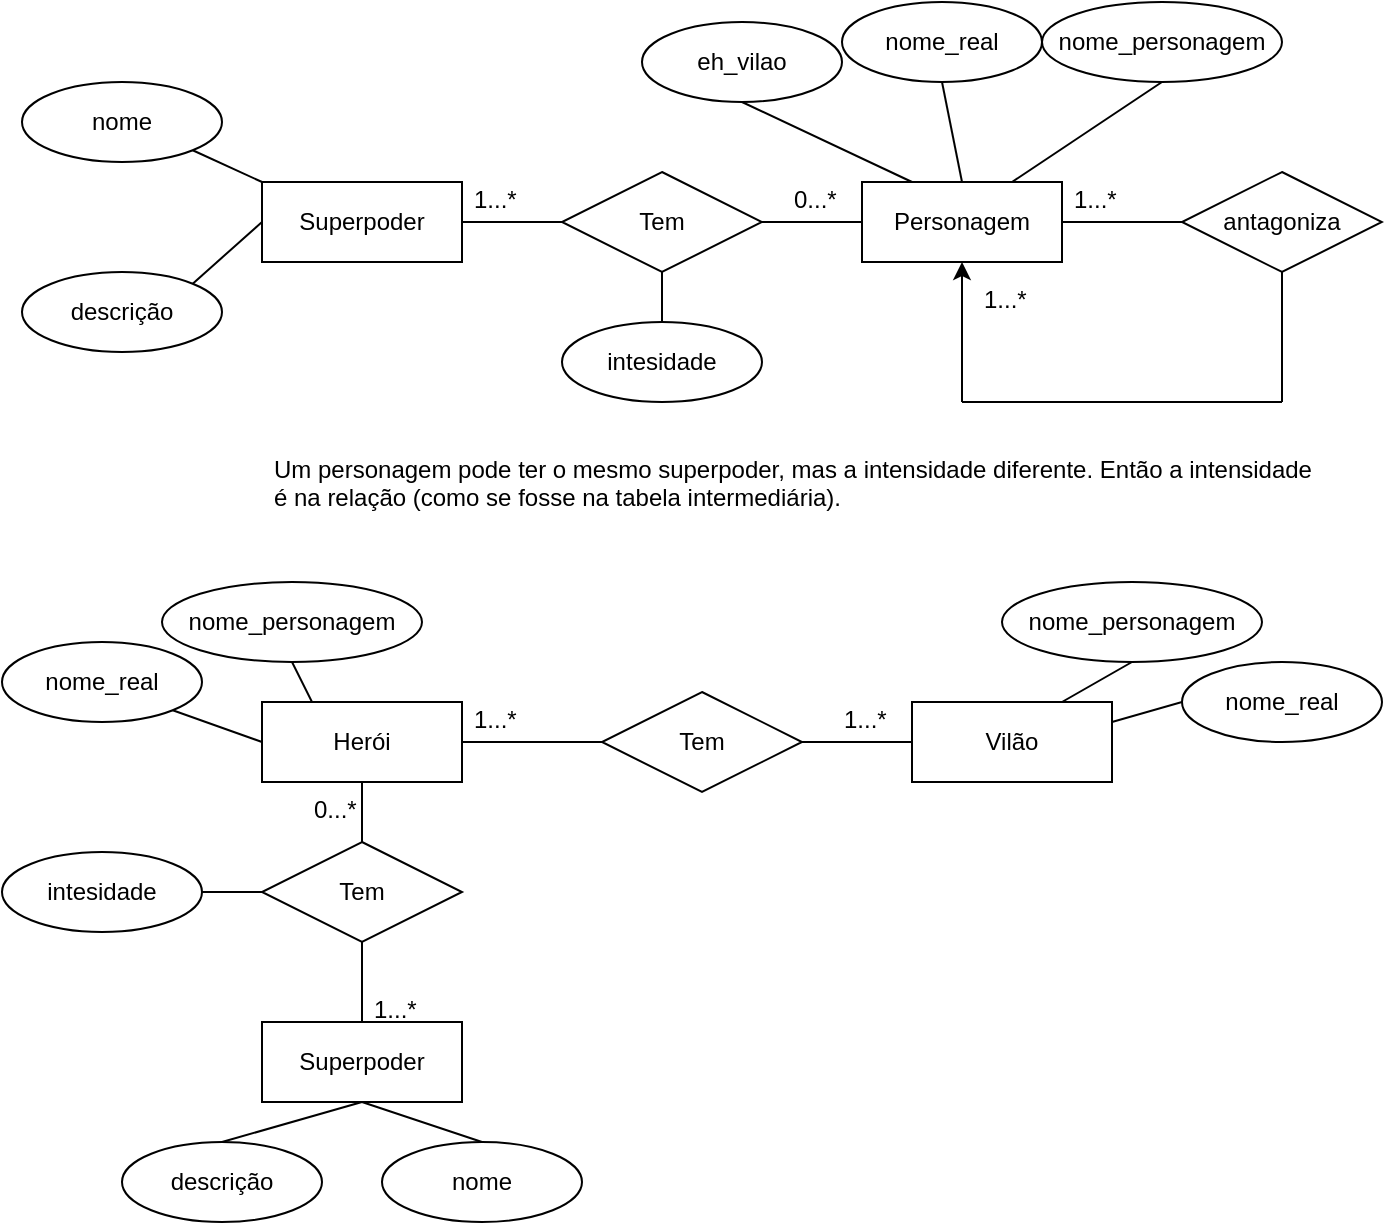 <mxfile version="20.6.0" type="device"><diagram id="7_4YaZdC-OwjwntUnuQt" name="Página-1"><mxGraphModel dx="1975" dy="593" grid="1" gridSize="10" guides="1" tooltips="1" connect="1" arrows="1" fold="1" page="1" pageScale="1" pageWidth="291" pageHeight="413" math="0" shadow="0"><root><mxCell id="0"/><mxCell id="1" parent="0"/><mxCell id="3Fl6LKHt1nz9JYRd7z60-1" value="Personagem" style="whiteSpace=wrap;html=1;align=center;" vertex="1" parent="1"><mxGeometry x="-200" y="110" width="100" height="40" as="geometry"/></mxCell><mxCell id="3Fl6LKHt1nz9JYRd7z60-2" value="Superpoder" style="whiteSpace=wrap;html=1;align=center;" vertex="1" parent="1"><mxGeometry x="-500" y="110" width="100" height="40" as="geometry"/></mxCell><mxCell id="3Fl6LKHt1nz9JYRd7z60-3" value="nome_real" style="ellipse;whiteSpace=wrap;html=1;align=center;" vertex="1" parent="1"><mxGeometry x="-210" y="20" width="100" height="40" as="geometry"/></mxCell><mxCell id="3Fl6LKHt1nz9JYRd7z60-4" value="nome_personagem" style="ellipse;whiteSpace=wrap;html=1;align=center;" vertex="1" parent="1"><mxGeometry x="-110" y="20" width="120" height="40" as="geometry"/></mxCell><mxCell id="3Fl6LKHt1nz9JYRd7z60-5" value="antagoniza" style="shape=rhombus;perimeter=rhombusPerimeter;whiteSpace=wrap;html=1;align=center;" vertex="1" parent="1"><mxGeometry x="-40" y="105" width="100" height="50" as="geometry"/></mxCell><mxCell id="3Fl6LKHt1nz9JYRd7z60-6" value="" style="endArrow=none;html=1;rounded=0;entryX=0;entryY=0.5;entryDx=0;entryDy=0;" edge="1" parent="1" target="3Fl6LKHt1nz9JYRd7z60-5"><mxGeometry relative="1" as="geometry"><mxPoint x="-100" y="130" as="sourcePoint"/><mxPoint x="60" y="130" as="targetPoint"/></mxGeometry></mxCell><mxCell id="3Fl6LKHt1nz9JYRd7z60-12" value="eh_vilao" style="ellipse;whiteSpace=wrap;html=1;align=center;" vertex="1" parent="1"><mxGeometry x="-310" y="30" width="100" height="40" as="geometry"/></mxCell><mxCell id="3Fl6LKHt1nz9JYRd7z60-14" value="" style="endArrow=none;html=1;rounded=0;exitX=0.5;exitY=1;exitDx=0;exitDy=0;entryX=0.25;entryY=0;entryDx=0;entryDy=0;" edge="1" parent="1" source="3Fl6LKHt1nz9JYRd7z60-12" target="3Fl6LKHt1nz9JYRd7z60-1"><mxGeometry width="50" height="50" relative="1" as="geometry"><mxPoint x="-220" y="250" as="sourcePoint"/><mxPoint x="-170" y="200" as="targetPoint"/></mxGeometry></mxCell><mxCell id="3Fl6LKHt1nz9JYRd7z60-15" value="" style="endArrow=none;html=1;rounded=0;entryX=0.5;entryY=1;entryDx=0;entryDy=0;exitX=0.5;exitY=0;exitDx=0;exitDy=0;" edge="1" parent="1" source="3Fl6LKHt1nz9JYRd7z60-1" target="3Fl6LKHt1nz9JYRd7z60-3"><mxGeometry width="50" height="50" relative="1" as="geometry"><mxPoint x="-20" y="280" as="sourcePoint"/><mxPoint x="30" y="230" as="targetPoint"/></mxGeometry></mxCell><mxCell id="3Fl6LKHt1nz9JYRd7z60-16" value="" style="endArrow=none;html=1;rounded=0;entryX=0.5;entryY=1;entryDx=0;entryDy=0;exitX=0.75;exitY=0;exitDx=0;exitDy=0;" edge="1" parent="1" source="3Fl6LKHt1nz9JYRd7z60-1" target="3Fl6LKHt1nz9JYRd7z60-4"><mxGeometry width="50" height="50" relative="1" as="geometry"><mxPoint x="-130" y="280" as="sourcePoint"/><mxPoint x="-80" y="230" as="targetPoint"/></mxGeometry></mxCell><mxCell id="3Fl6LKHt1nz9JYRd7z60-18" value="" style="endArrow=classic;html=1;rounded=0;entryX=0.5;entryY=1;entryDx=0;entryDy=0;" edge="1" parent="1" target="3Fl6LKHt1nz9JYRd7z60-1"><mxGeometry width="50" height="50" relative="1" as="geometry"><mxPoint x="-150" y="220" as="sourcePoint"/><mxPoint x="-110" y="170" as="targetPoint"/></mxGeometry></mxCell><mxCell id="3Fl6LKHt1nz9JYRd7z60-19" value="" style="endArrow=none;html=1;rounded=0;" edge="1" parent="1"><mxGeometry width="50" height="50" relative="1" as="geometry"><mxPoint x="-150" y="220" as="sourcePoint"/><mxPoint x="10" y="220" as="targetPoint"/></mxGeometry></mxCell><mxCell id="3Fl6LKHt1nz9JYRd7z60-20" value="" style="endArrow=none;html=1;rounded=0;entryX=0.5;entryY=1;entryDx=0;entryDy=0;" edge="1" parent="1" target="3Fl6LKHt1nz9JYRd7z60-5"><mxGeometry width="50" height="50" relative="1" as="geometry"><mxPoint x="10" y="220" as="sourcePoint"/><mxPoint x="70" y="230" as="targetPoint"/></mxGeometry></mxCell><mxCell id="3Fl6LKHt1nz9JYRd7z60-21" value="Tem" style="shape=rhombus;perimeter=rhombusPerimeter;whiteSpace=wrap;html=1;align=center;" vertex="1" parent="1"><mxGeometry x="-350" y="105" width="100" height="50" as="geometry"/></mxCell><mxCell id="3Fl6LKHt1nz9JYRd7z60-22" value="" style="endArrow=none;html=1;rounded=0;exitX=1;exitY=0.5;exitDx=0;exitDy=0;entryX=0;entryY=0.5;entryDx=0;entryDy=0;" edge="1" parent="1" source="3Fl6LKHt1nz9JYRd7z60-2" target="3Fl6LKHt1nz9JYRd7z60-21"><mxGeometry width="50" height="50" relative="1" as="geometry"><mxPoint x="-390" y="190" as="sourcePoint"/><mxPoint x="-340" y="140" as="targetPoint"/></mxGeometry></mxCell><mxCell id="3Fl6LKHt1nz9JYRd7z60-23" value="" style="endArrow=none;html=1;rounded=0;exitX=1;exitY=0.5;exitDx=0;exitDy=0;entryX=0;entryY=0.5;entryDx=0;entryDy=0;" edge="1" parent="1" source="3Fl6LKHt1nz9JYRd7z60-21" target="3Fl6LKHt1nz9JYRd7z60-1"><mxGeometry width="50" height="50" relative="1" as="geometry"><mxPoint x="-230" y="320" as="sourcePoint"/><mxPoint x="-180" y="270" as="targetPoint"/></mxGeometry></mxCell><mxCell id="3Fl6LKHt1nz9JYRd7z60-25" value="intesidade" style="ellipse;whiteSpace=wrap;html=1;align=center;" vertex="1" parent="1"><mxGeometry x="-350" y="180" width="100" height="40" as="geometry"/></mxCell><mxCell id="3Fl6LKHt1nz9JYRd7z60-26" value="Um personagem pode ter o mesmo superpoder, mas a intensidade diferente. Então a intensidade&#10;é na relação (como se fosse na tabela intermediária)." style="text;strokeColor=none;fillColor=none;spacingLeft=4;spacingRight=4;overflow=hidden;rotatable=0;points=[[0,0.5],[1,0.5]];portConstraint=eastwest;fontSize=12;" vertex="1" parent="1"><mxGeometry x="-500" y="240" width="541" height="50" as="geometry"/></mxCell><mxCell id="3Fl6LKHt1nz9JYRd7z60-27" value="" style="endArrow=none;html=1;rounded=0;entryX=0.5;entryY=1;entryDx=0;entryDy=0;exitX=0.5;exitY=0;exitDx=0;exitDy=0;" edge="1" parent="1" source="3Fl6LKHt1nz9JYRd7z60-25" target="3Fl6LKHt1nz9JYRd7z60-21"><mxGeometry width="50" height="50" relative="1" as="geometry"><mxPoint x="-280" y="380" as="sourcePoint"/><mxPoint x="-230" y="330" as="targetPoint"/></mxGeometry></mxCell><mxCell id="3Fl6LKHt1nz9JYRd7z60-28" value="1...*" style="text;strokeColor=none;fillColor=none;spacingLeft=4;spacingRight=4;overflow=hidden;rotatable=0;points=[[0,0.5],[1,0.5]];portConstraint=eastwest;fontSize=12;" vertex="1" parent="1"><mxGeometry x="-145" y="155" width="40" height="30" as="geometry"/></mxCell><mxCell id="3Fl6LKHt1nz9JYRd7z60-29" value="1...*" style="text;strokeColor=none;fillColor=none;spacingLeft=4;spacingRight=4;overflow=hidden;rotatable=0;points=[[0,0.5],[1,0.5]];portConstraint=eastwest;fontSize=12;" vertex="1" parent="1"><mxGeometry x="-100" y="105" width="40" height="30" as="geometry"/></mxCell><mxCell id="3Fl6LKHt1nz9JYRd7z60-30" value="1...*" style="text;strokeColor=none;fillColor=none;spacingLeft=4;spacingRight=4;overflow=hidden;rotatable=0;points=[[0,0.5],[1,0.5]];portConstraint=eastwest;fontSize=12;" vertex="1" parent="1"><mxGeometry x="-400" y="105" width="40" height="30" as="geometry"/></mxCell><mxCell id="3Fl6LKHt1nz9JYRd7z60-31" value="0...*" style="text;strokeColor=none;fillColor=none;spacingLeft=4;spacingRight=4;overflow=hidden;rotatable=0;points=[[0,0.5],[1,0.5]];portConstraint=eastwest;fontSize=12;" vertex="1" parent="1"><mxGeometry x="-240" y="105" width="40" height="30" as="geometry"/></mxCell><mxCell id="3Fl6LKHt1nz9JYRd7z60-32" value="Herói" style="whiteSpace=wrap;html=1;align=center;" vertex="1" parent="1"><mxGeometry x="-500" y="370" width="100" height="40" as="geometry"/></mxCell><mxCell id="3Fl6LKHt1nz9JYRd7z60-33" value="Vilão" style="whiteSpace=wrap;html=1;align=center;" vertex="1" parent="1"><mxGeometry x="-175" y="370" width="100" height="40" as="geometry"/></mxCell><mxCell id="3Fl6LKHt1nz9JYRd7z60-34" value="Tem" style="shape=rhombus;perimeter=rhombusPerimeter;whiteSpace=wrap;html=1;align=center;" vertex="1" parent="1"><mxGeometry x="-330" y="365" width="100" height="50" as="geometry"/></mxCell><mxCell id="3Fl6LKHt1nz9JYRd7z60-35" value="" style="endArrow=none;html=1;rounded=0;exitX=1;exitY=0.5;exitDx=0;exitDy=0;entryX=0;entryY=0.5;entryDx=0;entryDy=0;" edge="1" parent="1" source="3Fl6LKHt1nz9JYRd7z60-32" target="3Fl6LKHt1nz9JYRd7z60-34"><mxGeometry width="50" height="50" relative="1" as="geometry"><mxPoint x="-390" y="420" as="sourcePoint"/><mxPoint x="-340" y="370" as="targetPoint"/></mxGeometry></mxCell><mxCell id="3Fl6LKHt1nz9JYRd7z60-36" value="" style="endArrow=none;html=1;rounded=0;entryX=1;entryY=0.5;entryDx=0;entryDy=0;exitX=0;exitY=0.5;exitDx=0;exitDy=0;" edge="1" parent="1" source="3Fl6LKHt1nz9JYRd7z60-33" target="3Fl6LKHt1nz9JYRd7z60-34"><mxGeometry width="50" height="50" relative="1" as="geometry"><mxPoint x="-370" y="510" as="sourcePoint"/><mxPoint x="-320" y="460" as="targetPoint"/></mxGeometry></mxCell><mxCell id="3Fl6LKHt1nz9JYRd7z60-37" value="nome_real" style="ellipse;whiteSpace=wrap;html=1;align=center;" vertex="1" parent="1"><mxGeometry x="-630" y="340" width="100" height="40" as="geometry"/></mxCell><mxCell id="3Fl6LKHt1nz9JYRd7z60-39" value="nome_personagem" style="ellipse;whiteSpace=wrap;html=1;align=center;" vertex="1" parent="1"><mxGeometry x="-550" y="310" width="130" height="40" as="geometry"/></mxCell><mxCell id="3Fl6LKHt1nz9JYRd7z60-40" value="nome_personagem" style="ellipse;whiteSpace=wrap;html=1;align=center;" vertex="1" parent="1"><mxGeometry x="-130" y="310" width="130" height="40" as="geometry"/></mxCell><mxCell id="3Fl6LKHt1nz9JYRd7z60-41" value="nome_real" style="ellipse;whiteSpace=wrap;html=1;align=center;" vertex="1" parent="1"><mxGeometry x="-40" y="350" width="100" height="40" as="geometry"/></mxCell><mxCell id="3Fl6LKHt1nz9JYRd7z60-42" value="1...*" style="text;strokeColor=none;fillColor=none;spacingLeft=4;spacingRight=4;overflow=hidden;rotatable=0;points=[[0,0.5],[1,0.5]];portConstraint=eastwest;fontSize=12;" vertex="1" parent="1"><mxGeometry x="-400" y="365" width="40" height="30" as="geometry"/></mxCell><mxCell id="3Fl6LKHt1nz9JYRd7z60-43" value="1...*" style="text;strokeColor=none;fillColor=none;spacingLeft=4;spacingRight=4;overflow=hidden;rotatable=0;points=[[0,0.5],[1,0.5]];portConstraint=eastwest;fontSize=12;" vertex="1" parent="1"><mxGeometry x="-215" y="365" width="40" height="30" as="geometry"/></mxCell><mxCell id="3Fl6LKHt1nz9JYRd7z60-45" value="" style="endArrow=none;html=1;rounded=0;entryX=1;entryY=1;entryDx=0;entryDy=0;exitX=0;exitY=0.5;exitDx=0;exitDy=0;" edge="1" parent="1" source="3Fl6LKHt1nz9JYRd7z60-32" target="3Fl6LKHt1nz9JYRd7z60-37"><mxGeometry width="50" height="50" relative="1" as="geometry"><mxPoint x="-540" y="530" as="sourcePoint"/><mxPoint x="-490" y="480" as="targetPoint"/></mxGeometry></mxCell><mxCell id="3Fl6LKHt1nz9JYRd7z60-46" value="" style="endArrow=none;html=1;rounded=0;entryX=0.5;entryY=1;entryDx=0;entryDy=0;exitX=0.25;exitY=0;exitDx=0;exitDy=0;" edge="1" parent="1" source="3Fl6LKHt1nz9JYRd7z60-32" target="3Fl6LKHt1nz9JYRd7z60-39"><mxGeometry width="50" height="50" relative="1" as="geometry"><mxPoint x="-390" y="370" as="sourcePoint"/><mxPoint x="-340" y="320" as="targetPoint"/></mxGeometry></mxCell><mxCell id="3Fl6LKHt1nz9JYRd7z60-47" value="" style="endArrow=none;html=1;rounded=0;entryX=0;entryY=0.5;entryDx=0;entryDy=0;exitX=1;exitY=0.25;exitDx=0;exitDy=0;" edge="1" parent="1" source="3Fl6LKHt1nz9JYRd7z60-33" target="3Fl6LKHt1nz9JYRd7z60-41"><mxGeometry width="50" height="50" relative="1" as="geometry"><mxPoint x="50" y="560" as="sourcePoint"/><mxPoint x="100" y="510" as="targetPoint"/></mxGeometry></mxCell><mxCell id="3Fl6LKHt1nz9JYRd7z60-48" value="" style="endArrow=none;html=1;rounded=0;entryX=0.5;entryY=1;entryDx=0;entryDy=0;exitX=0.75;exitY=0;exitDx=0;exitDy=0;" edge="1" parent="1" source="3Fl6LKHt1nz9JYRd7z60-33" target="3Fl6LKHt1nz9JYRd7z60-40"><mxGeometry width="50" height="50" relative="1" as="geometry"><mxPoint x="-90" y="530" as="sourcePoint"/><mxPoint x="-40" y="480" as="targetPoint"/></mxGeometry></mxCell><mxCell id="3Fl6LKHt1nz9JYRd7z60-49" value="Tem" style="shape=rhombus;perimeter=rhombusPerimeter;whiteSpace=wrap;html=1;align=center;" vertex="1" parent="1"><mxGeometry x="-500" y="440" width="100" height="50" as="geometry"/></mxCell><mxCell id="3Fl6LKHt1nz9JYRd7z60-50" value="Superpoder" style="whiteSpace=wrap;html=1;align=center;" vertex="1" parent="1"><mxGeometry x="-500" y="530" width="100" height="40" as="geometry"/></mxCell><mxCell id="3Fl6LKHt1nz9JYRd7z60-51" value="" style="endArrow=none;html=1;rounded=0;entryX=0.5;entryY=1;entryDx=0;entryDy=0;" edge="1" parent="1" source="3Fl6LKHt1nz9JYRd7z60-49" target="3Fl6LKHt1nz9JYRd7z60-32"><mxGeometry width="50" height="50" relative="1" as="geometry"><mxPoint x="-560" y="520" as="sourcePoint"/><mxPoint x="-510" y="470" as="targetPoint"/></mxGeometry></mxCell><mxCell id="3Fl6LKHt1nz9JYRd7z60-52" value="" style="endArrow=none;html=1;rounded=0;entryX=0.5;entryY=1;entryDx=0;entryDy=0;exitX=0.5;exitY=0;exitDx=0;exitDy=0;" edge="1" parent="1" source="3Fl6LKHt1nz9JYRd7z60-50" target="3Fl6LKHt1nz9JYRd7z60-49"><mxGeometry width="50" height="50" relative="1" as="geometry"><mxPoint x="-580" y="560" as="sourcePoint"/><mxPoint x="-530" y="510" as="targetPoint"/></mxGeometry></mxCell><mxCell id="3Fl6LKHt1nz9JYRd7z60-53" value="intesidade" style="ellipse;whiteSpace=wrap;html=1;align=center;" vertex="1" parent="1"><mxGeometry x="-630" y="445" width="100" height="40" as="geometry"/></mxCell><mxCell id="3Fl6LKHt1nz9JYRd7z60-55" value="" style="endArrow=none;html=1;rounded=0;entryX=0;entryY=0.5;entryDx=0;entryDy=0;exitX=1;exitY=0.5;exitDx=0;exitDy=0;" edge="1" parent="1" source="3Fl6LKHt1nz9JYRd7z60-53" target="3Fl6LKHt1nz9JYRd7z60-49"><mxGeometry width="50" height="50" relative="1" as="geometry"><mxPoint x="-600" y="570" as="sourcePoint"/><mxPoint x="-550" y="520" as="targetPoint"/></mxGeometry></mxCell><mxCell id="3Fl6LKHt1nz9JYRd7z60-56" value="1...*" style="text;strokeColor=none;fillColor=none;spacingLeft=4;spacingRight=4;overflow=hidden;rotatable=0;points=[[0,0.5],[1,0.5]];portConstraint=eastwest;fontSize=12;" vertex="1" parent="1"><mxGeometry x="-450" y="510" width="40" height="30" as="geometry"/></mxCell><mxCell id="3Fl6LKHt1nz9JYRd7z60-57" value="0...*" style="text;strokeColor=none;fillColor=none;spacingLeft=4;spacingRight=4;overflow=hidden;rotatable=0;points=[[0,0.5],[1,0.5]];portConstraint=eastwest;fontSize=12;" vertex="1" parent="1"><mxGeometry x="-480" y="410" width="40" height="30" as="geometry"/></mxCell><mxCell id="3Fl6LKHt1nz9JYRd7z60-58" value="descrição" style="ellipse;whiteSpace=wrap;html=1;align=center;" vertex="1" parent="1"><mxGeometry x="-570" y="590" width="100" height="40" as="geometry"/></mxCell><mxCell id="3Fl6LKHt1nz9JYRd7z60-59" value="nome" style="ellipse;whiteSpace=wrap;html=1;align=center;" vertex="1" parent="1"><mxGeometry x="-440" y="590" width="100" height="40" as="geometry"/></mxCell><mxCell id="3Fl6LKHt1nz9JYRd7z60-60" value="" style="endArrow=none;html=1;rounded=0;entryX=0.5;entryY=1;entryDx=0;entryDy=0;exitX=0.5;exitY=0;exitDx=0;exitDy=0;" edge="1" parent="1" source="3Fl6LKHt1nz9JYRd7z60-58" target="3Fl6LKHt1nz9JYRd7z60-50"><mxGeometry width="50" height="50" relative="1" as="geometry"><mxPoint x="-510" y="750" as="sourcePoint"/><mxPoint x="-460" y="700" as="targetPoint"/></mxGeometry></mxCell><mxCell id="3Fl6LKHt1nz9JYRd7z60-61" value="" style="endArrow=none;html=1;rounded=0;entryX=0.5;entryY=1;entryDx=0;entryDy=0;exitX=0.5;exitY=0;exitDx=0;exitDy=0;" edge="1" parent="1" source="3Fl6LKHt1nz9JYRd7z60-59" target="3Fl6LKHt1nz9JYRd7z60-50"><mxGeometry width="50" height="50" relative="1" as="geometry"><mxPoint x="-450" y="710" as="sourcePoint"/><mxPoint x="-400" y="660" as="targetPoint"/></mxGeometry></mxCell><mxCell id="3Fl6LKHt1nz9JYRd7z60-62" value="descrição" style="ellipse;whiteSpace=wrap;html=1;align=center;" vertex="1" parent="1"><mxGeometry x="-620" y="155" width="100" height="40" as="geometry"/></mxCell><mxCell id="3Fl6LKHt1nz9JYRd7z60-63" value="nome" style="ellipse;whiteSpace=wrap;html=1;align=center;" vertex="1" parent="1"><mxGeometry x="-620" y="60" width="100" height="40" as="geometry"/></mxCell><mxCell id="3Fl6LKHt1nz9JYRd7z60-64" value="" style="endArrow=none;html=1;rounded=0;exitX=1;exitY=1;exitDx=0;exitDy=0;entryX=0;entryY=0;entryDx=0;entryDy=0;" edge="1" parent="1" source="3Fl6LKHt1nz9JYRd7z60-63" target="3Fl6LKHt1nz9JYRd7z60-2"><mxGeometry width="50" height="50" relative="1" as="geometry"><mxPoint x="-470" y="110" as="sourcePoint"/><mxPoint x="-420" y="60" as="targetPoint"/></mxGeometry></mxCell><mxCell id="3Fl6LKHt1nz9JYRd7z60-65" value="" style="endArrow=none;html=1;rounded=0;exitX=1;exitY=0;exitDx=0;exitDy=0;entryX=0;entryY=0.5;entryDx=0;entryDy=0;" edge="1" parent="1" source="3Fl6LKHt1nz9JYRd7z60-62" target="3Fl6LKHt1nz9JYRd7z60-2"><mxGeometry width="50" height="50" relative="1" as="geometry"><mxPoint x="-490" y="220" as="sourcePoint"/><mxPoint x="-440" y="170" as="targetPoint"/></mxGeometry></mxCell></root></mxGraphModel></diagram></mxfile>